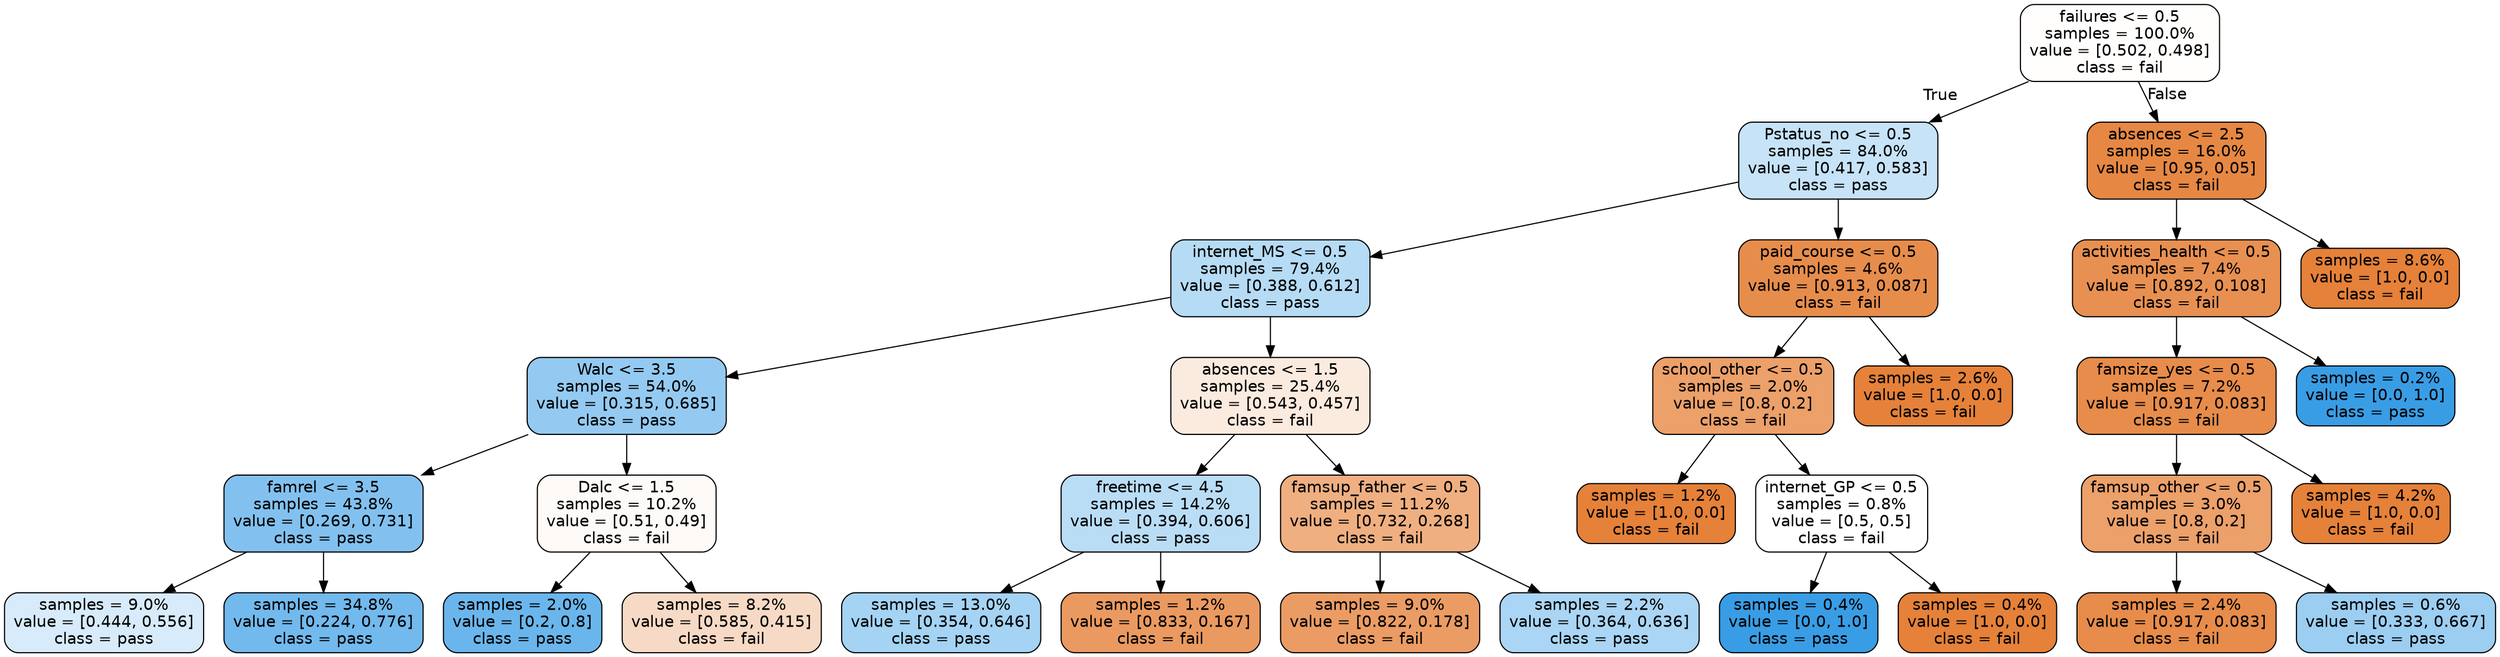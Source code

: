 digraph Tree {
node [shape=box, style="filled, rounded", color="black", fontname="helvetica"] ;
edge [fontname="helvetica"] ;
0 [label="failures <= 0.5\nsamples = 100.0%\nvalue = [0.502, 0.498]\nclass = fail", fillcolor="#fffefd"] ;
1 [label="Pstatus_no <= 0.5\nsamples = 84.0%\nvalue = [0.417, 0.583]\nclass = pass", fillcolor="#c6e3f8"] ;
0 -> 1 [labeldistance=2.5, labelangle=45, headlabel="True"] ;
2 [label="internet_MS <= 0.5\nsamples = 79.4%\nvalue = [0.388, 0.612]\nclass = pass", fillcolor="#b6dbf5"] ;
1 -> 2 ;
3 [label="Walc <= 3.5\nsamples = 54.0%\nvalue = [0.315, 0.685]\nclass = pass", fillcolor="#94caf1"] ;
2 -> 3 ;
4 [label="famrel <= 3.5\nsamples = 43.8%\nvalue = [0.269, 0.731]\nclass = pass", fillcolor="#82c1ef"] ;
3 -> 4 ;
5 [label="samples = 9.0%\nvalue = [0.444, 0.556]\nclass = pass", fillcolor="#d7ebfa"] ;
4 -> 5 ;
6 [label="samples = 34.8%\nvalue = [0.224, 0.776]\nclass = pass", fillcolor="#72b9ed"] ;
4 -> 6 ;
7 [label="Dalc <= 1.5\nsamples = 10.2%\nvalue = [0.51, 0.49]\nclass = fail", fillcolor="#fefaf7"] ;
3 -> 7 ;
8 [label="samples = 2.0%\nvalue = [0.2, 0.8]\nclass = pass", fillcolor="#6ab6ec"] ;
7 -> 8 ;
9 [label="samples = 8.2%\nvalue = [0.585, 0.415]\nclass = fail", fillcolor="#f7dac5"] ;
7 -> 9 ;
10 [label="absences <= 1.5\nsamples = 25.4%\nvalue = [0.543, 0.457]\nclass = fail", fillcolor="#fbebdf"] ;
2 -> 10 ;
11 [label="freetime <= 4.5\nsamples = 14.2%\nvalue = [0.394, 0.606]\nclass = pass", fillcolor="#baddf6"] ;
10 -> 11 ;
12 [label="samples = 13.0%\nvalue = [0.354, 0.646]\nclass = pass", fillcolor="#a5d3f3"] ;
11 -> 12 ;
13 [label="samples = 1.2%\nvalue = [0.833, 0.167]\nclass = fail", fillcolor="#ea9a61"] ;
11 -> 13 ;
14 [label="famsup_father <= 0.5\nsamples = 11.2%\nvalue = [0.732, 0.268]\nclass = fail", fillcolor="#efaf81"] ;
10 -> 14 ;
15 [label="samples = 9.0%\nvalue = [0.822, 0.178]\nclass = fail", fillcolor="#eb9c64"] ;
14 -> 15 ;
16 [label="samples = 2.2%\nvalue = [0.364, 0.636]\nclass = pass", fillcolor="#aad5f4"] ;
14 -> 16 ;
17 [label="paid_course <= 0.5\nsamples = 4.6%\nvalue = [0.913, 0.087]\nclass = fail", fillcolor="#e78d4c"] ;
1 -> 17 ;
18 [label="school_other <= 0.5\nsamples = 2.0%\nvalue = [0.8, 0.2]\nclass = fail", fillcolor="#eca06a"] ;
17 -> 18 ;
19 [label="samples = 1.2%\nvalue = [1.0, 0.0]\nclass = fail", fillcolor="#e58139"] ;
18 -> 19 ;
20 [label="internet_GP <= 0.5\nsamples = 0.8%\nvalue = [0.5, 0.5]\nclass = fail", fillcolor="#ffffff"] ;
18 -> 20 ;
21 [label="samples = 0.4%\nvalue = [0.0, 1.0]\nclass = pass", fillcolor="#399de5"] ;
20 -> 21 ;
22 [label="samples = 0.4%\nvalue = [1.0, 0.0]\nclass = fail", fillcolor="#e58139"] ;
20 -> 22 ;
23 [label="samples = 2.6%\nvalue = [1.0, 0.0]\nclass = fail", fillcolor="#e58139"] ;
17 -> 23 ;
24 [label="absences <= 2.5\nsamples = 16.0%\nvalue = [0.95, 0.05]\nclass = fail", fillcolor="#e68843"] ;
0 -> 24 [labeldistance=2.5, labelangle=-45, headlabel="False"] ;
25 [label="activities_health <= 0.5\nsamples = 7.4%\nvalue = [0.892, 0.108]\nclass = fail", fillcolor="#e89051"] ;
24 -> 25 ;
26 [label="famsize_yes <= 0.5\nsamples = 7.2%\nvalue = [0.917, 0.083]\nclass = fail", fillcolor="#e78c4b"] ;
25 -> 26 ;
27 [label="famsup_other <= 0.5\nsamples = 3.0%\nvalue = [0.8, 0.2]\nclass = fail", fillcolor="#eca06a"] ;
26 -> 27 ;
28 [label="samples = 2.4%\nvalue = [0.917, 0.083]\nclass = fail", fillcolor="#e78c4b"] ;
27 -> 28 ;
29 [label="samples = 0.6%\nvalue = [0.333, 0.667]\nclass = pass", fillcolor="#9ccef2"] ;
27 -> 29 ;
30 [label="samples = 4.2%\nvalue = [1.0, 0.0]\nclass = fail", fillcolor="#e58139"] ;
26 -> 30 ;
31 [label="samples = 0.2%\nvalue = [0.0, 1.0]\nclass = pass", fillcolor="#399de5"] ;
25 -> 31 ;
32 [label="samples = 8.6%\nvalue = [1.0, 0.0]\nclass = fail", fillcolor="#e58139"] ;
24 -> 32 ;
}